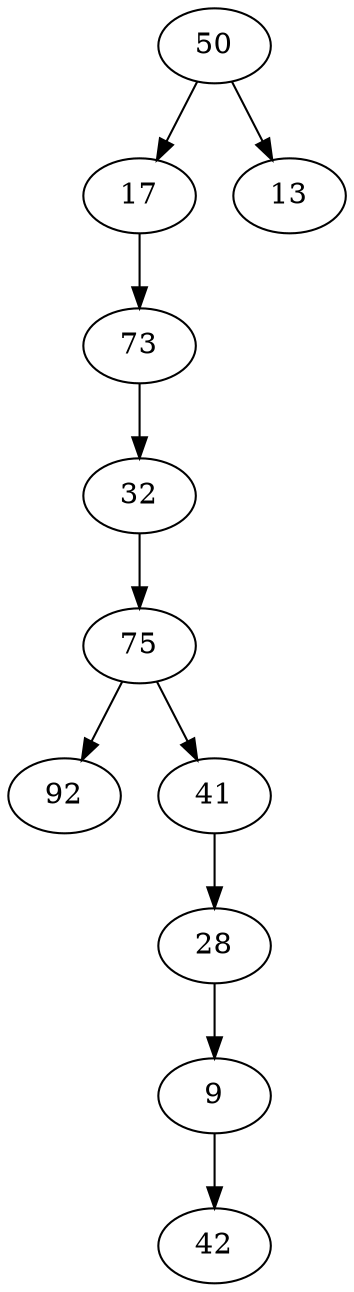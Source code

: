 digraph G {
	50 -> 17;
	50 -> 13;
	17 -> 73;
	73 -> 32;
	32 -> 75;
	75 -> 92;
	75 -> 41;
	41 -> 28;
	28 -> 9;
	9 -> 42;
}